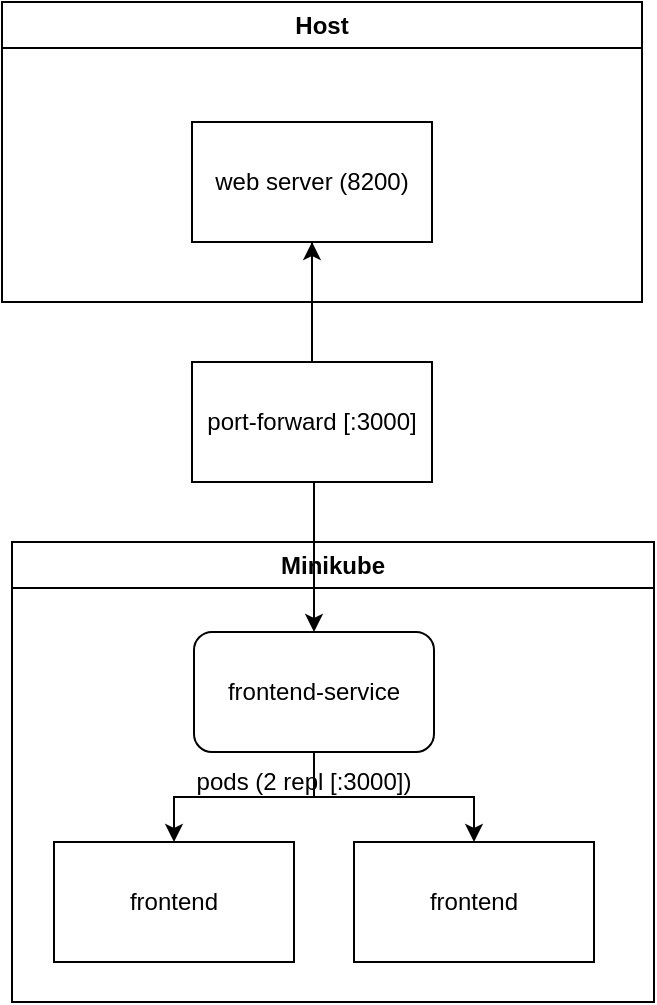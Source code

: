 <mxfile version="20.5.3" type="device"><diagram id="ix4rwwMtG6WxM2CYCew3" name="Страница 1"><mxGraphModel dx="2021" dy="1124" grid="1" gridSize="10" guides="1" tooltips="1" connect="1" arrows="1" fold="1" page="1" pageScale="1" pageWidth="827" pageHeight="1169" math="0" shadow="0"><root><mxCell id="0"/><mxCell id="1" parent="0"/><mxCell id="IpFN_hu11tGOXvvTWO_r-2" value="Host" style="swimlane;whiteSpace=wrap;html=1;" vertex="1" parent="1"><mxGeometry x="254" y="160" width="320" height="150" as="geometry"/></mxCell><mxCell id="IpFN_hu11tGOXvvTWO_r-5" value="web server (8200)" style="rounded=0;whiteSpace=wrap;html=1;" vertex="1" parent="IpFN_hu11tGOXvvTWO_r-2"><mxGeometry x="95" y="60" width="120" height="60" as="geometry"/></mxCell><mxCell id="IpFN_hu11tGOXvvTWO_r-4" value="Minikube" style="swimlane;whiteSpace=wrap;html=1;" vertex="1" parent="1"><mxGeometry x="259" y="430" width="321" height="230" as="geometry"/></mxCell><mxCell id="IpFN_hu11tGOXvvTWO_r-14" style="edgeStyle=orthogonalEdgeStyle;rounded=0;orthogonalLoop=1;jettySize=auto;html=1;exitX=0.5;exitY=1;exitDx=0;exitDy=0;" edge="1" parent="IpFN_hu11tGOXvvTWO_r-4" source="IpFN_hu11tGOXvvTWO_r-6" target="IpFN_hu11tGOXvvTWO_r-13"><mxGeometry relative="1" as="geometry"/></mxCell><mxCell id="IpFN_hu11tGOXvvTWO_r-16" style="edgeStyle=orthogonalEdgeStyle;rounded=0;orthogonalLoop=1;jettySize=auto;html=1;exitX=0.5;exitY=1;exitDx=0;exitDy=0;" edge="1" parent="IpFN_hu11tGOXvvTWO_r-4" source="IpFN_hu11tGOXvvTWO_r-6" target="IpFN_hu11tGOXvvTWO_r-15"><mxGeometry relative="1" as="geometry"/></mxCell><mxCell id="IpFN_hu11tGOXvvTWO_r-6" value="frontend-service" style="rounded=1;whiteSpace=wrap;html=1;" vertex="1" parent="IpFN_hu11tGOXvvTWO_r-4"><mxGeometry x="91" y="45" width="120" height="60" as="geometry"/></mxCell><mxCell id="IpFN_hu11tGOXvvTWO_r-13" value="frontend" style="rounded=0;whiteSpace=wrap;html=1;" vertex="1" parent="IpFN_hu11tGOXvvTWO_r-4"><mxGeometry x="21" y="150" width="120" height="60" as="geometry"/></mxCell><mxCell id="IpFN_hu11tGOXvvTWO_r-15" value="frontend" style="rounded=0;whiteSpace=wrap;html=1;" vertex="1" parent="IpFN_hu11tGOXvvTWO_r-4"><mxGeometry x="171" y="150" width="120" height="60" as="geometry"/></mxCell><mxCell id="IpFN_hu11tGOXvvTWO_r-17" value="pods (2 repl [:3000])" style="text;html=1;strokeColor=none;fillColor=none;align=center;verticalAlign=middle;whiteSpace=wrap;rounded=0;" vertex="1" parent="IpFN_hu11tGOXvvTWO_r-4"><mxGeometry x="21" y="105" width="250" height="30" as="geometry"/></mxCell><mxCell id="IpFN_hu11tGOXvvTWO_r-7" style="edgeStyle=orthogonalEdgeStyle;rounded=0;orthogonalLoop=1;jettySize=auto;html=1;entryX=0.5;entryY=0;entryDx=0;entryDy=0;" edge="1" parent="1" source="IpFN_hu11tGOXvvTWO_r-5" target="IpFN_hu11tGOXvvTWO_r-6"><mxGeometry relative="1" as="geometry"/></mxCell><mxCell id="IpFN_hu11tGOXvvTWO_r-12" value="" style="edgeStyle=orthogonalEdgeStyle;rounded=0;orthogonalLoop=1;jettySize=auto;html=1;" edge="1" parent="1" source="IpFN_hu11tGOXvvTWO_r-11" target="IpFN_hu11tGOXvvTWO_r-5"><mxGeometry relative="1" as="geometry"/></mxCell><mxCell id="IpFN_hu11tGOXvvTWO_r-11" value="port-forward [:3000]" style="rounded=0;whiteSpace=wrap;html=1;" vertex="1" parent="1"><mxGeometry x="349" y="340" width="120" height="60" as="geometry"/></mxCell></root></mxGraphModel></diagram></mxfile>